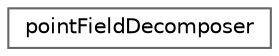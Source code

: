 digraph "Graphical Class Hierarchy"
{
 // LATEX_PDF_SIZE
  bgcolor="transparent";
  edge [fontname=Helvetica,fontsize=10,labelfontname=Helvetica,labelfontsize=10];
  node [fontname=Helvetica,fontsize=10,shape=box,height=0.2,width=0.4];
  rankdir="LR";
  Node0 [id="Node000000",label="pointFieldDecomposer",height=0.2,width=0.4,color="grey40", fillcolor="white", style="filled",URL="$classFoam_1_1pointFieldDecomposer.html",tooltip="Point field decomposer."];
}
